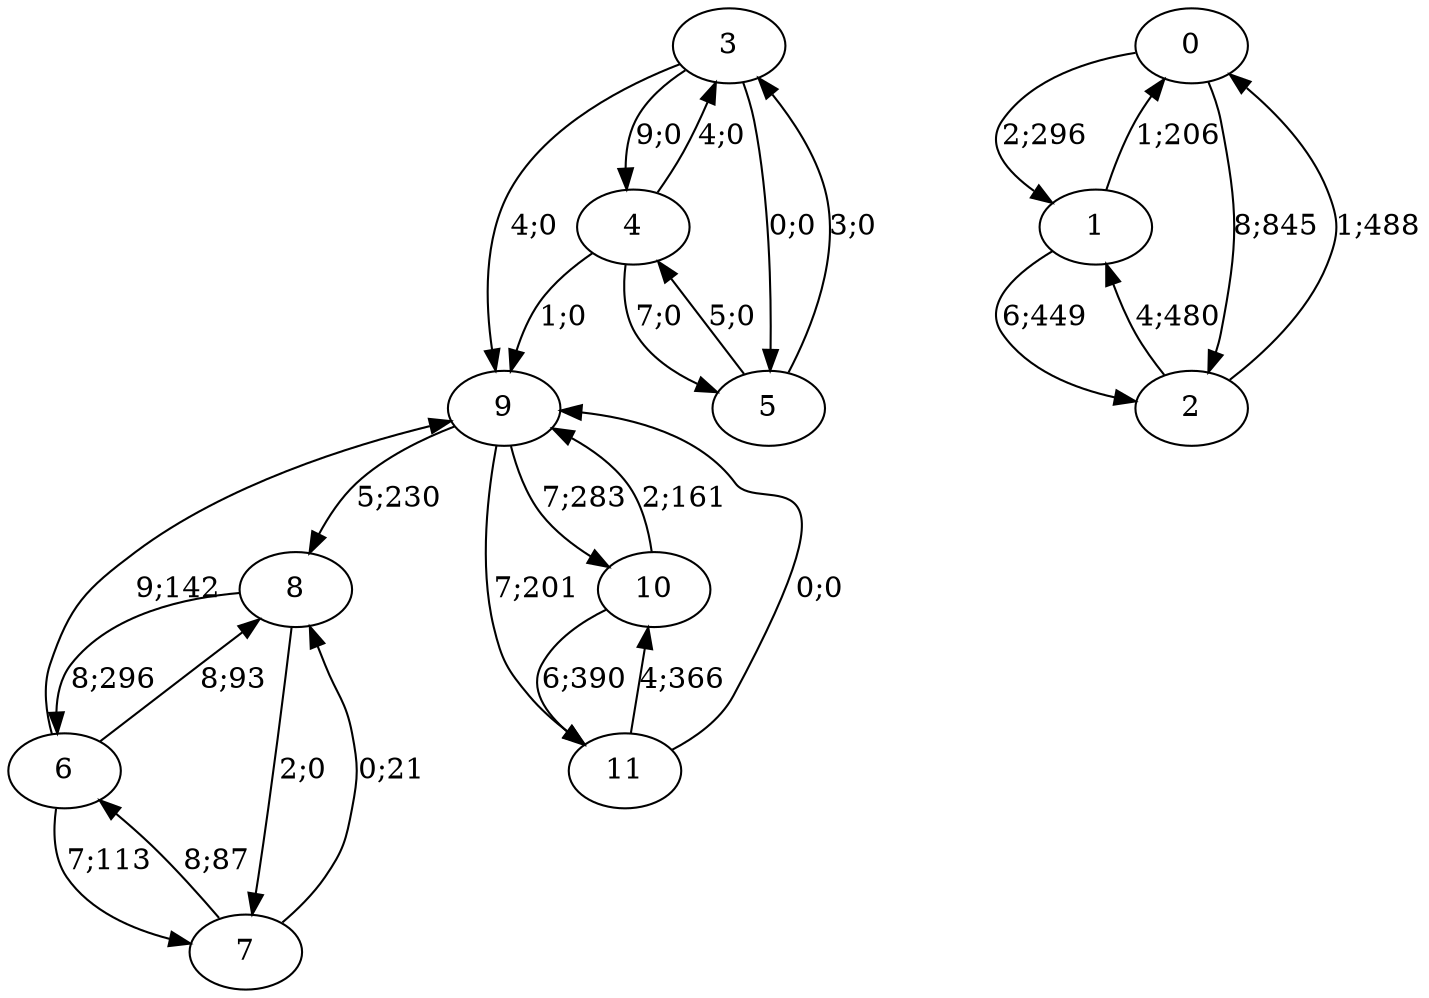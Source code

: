 digraph graph7195 {








3 -> 9 [color=black,label="4;0"]
3 -> 4 [color=black,label="9;0"]
3 -> 5 [color=black,label="0;0"]


4 -> 9 [color=black,label="1;0"]
4 -> 3 [color=black,label="4;0"]
4 -> 5 [color=black,label="7;0"]


5 -> 3 [color=black,label="3;0"]
5 -> 4 [color=black,label="5;0"]














0 -> 1 [color=black,label="2;296"]
0 -> 2 [color=black,label="8;845"]


1 -> 0 [color=black,label="1;206"]
1 -> 2 [color=black,label="6;449"]


2 -> 0 [color=black,label="1;488"]
2 -> 1 [color=black,label="4;480"]
































6 -> 9 [color=black,label="9;142"]
6 -> 7 [color=black,label="7;113"]
6 -> 8 [color=black,label="8;93"]


7 -> 6 [color=black,label="8;87"]
7 -> 8 [color=black,label="0;21"]


8 -> 6 [color=black,label="8;296"]
8 -> 7 [color=black,label="2;0"]


























9 -> 8 [color=black,label="5;230"]
9 -> 10 [color=black,label="7;283"]
9 -> 11 [color=black,label="7;201"]


10 -> 9 [color=black,label="2;161"]
10 -> 11 [color=black,label="6;390"]


11 -> 9 [color=black,label="0;0"]
11 -> 10 [color=black,label="4;366"]

}